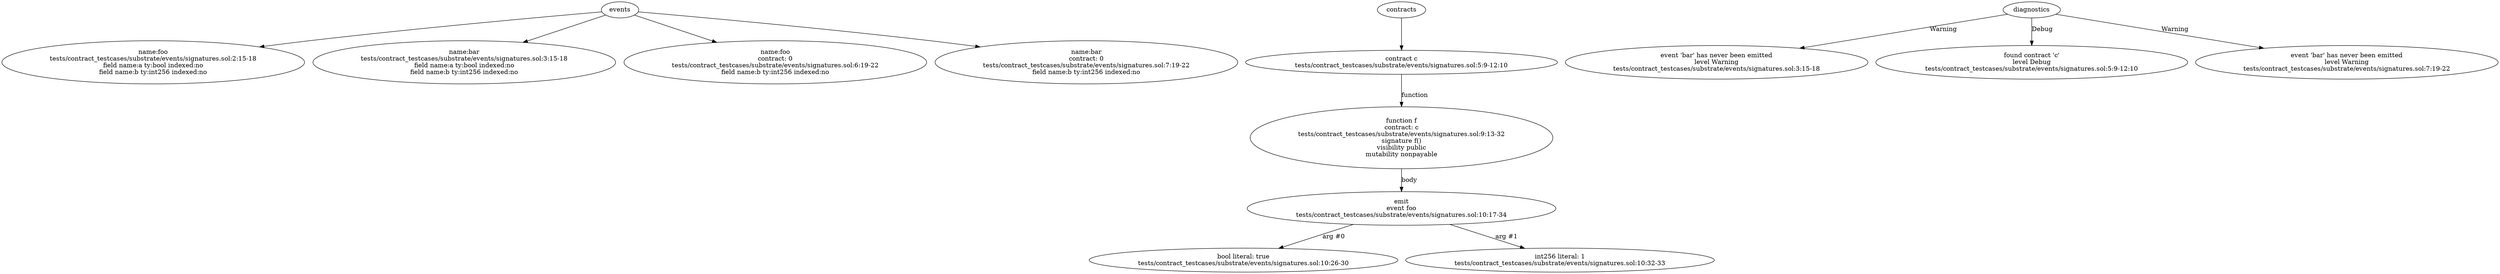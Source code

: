 strict digraph "tests/contract_testcases/substrate/events/signatures.sol" {
	foo [label="name:foo\ntests/contract_testcases/substrate/events/signatures.sol:2:15-18\nfield name:a ty:bool indexed:no\nfield name:b ty:int256 indexed:no"]
	bar [label="name:bar\ntests/contract_testcases/substrate/events/signatures.sol:3:15-18\nfield name:a ty:bool indexed:no\nfield name:b ty:int256 indexed:no"]
	foo_3 [label="name:foo\ncontract: 0\ntests/contract_testcases/substrate/events/signatures.sol:6:19-22\nfield name:b ty:int256 indexed:no"]
	bar_4 [label="name:bar\ncontract: 0\ntests/contract_testcases/substrate/events/signatures.sol:7:19-22\nfield name:b ty:int256 indexed:no"]
	contract [label="contract c\ntests/contract_testcases/substrate/events/signatures.sol:5:9-12:10"]
	f [label="function f\ncontract: c\ntests/contract_testcases/substrate/events/signatures.sol:9:13-32\nsignature f()\nvisibility public\nmutability nonpayable"]
	emit [label="emit\nevent foo\ntests/contract_testcases/substrate/events/signatures.sol:10:17-34"]
	bool_literal [label="bool literal: true\ntests/contract_testcases/substrate/events/signatures.sol:10:26-30"]
	number_literal [label="int256 literal: 1\ntests/contract_testcases/substrate/events/signatures.sol:10:32-33"]
	diagnostic [label="event 'bar' has never been emitted\nlevel Warning\ntests/contract_testcases/substrate/events/signatures.sol:3:15-18"]
	diagnostic_13 [label="found contract 'c'\nlevel Debug\ntests/contract_testcases/substrate/events/signatures.sol:5:9-12:10"]
	diagnostic_14 [label="event 'bar' has never been emitted\nlevel Warning\ntests/contract_testcases/substrate/events/signatures.sol:7:19-22"]
	events -> foo
	events -> bar
	events -> foo_3
	events -> bar_4
	contracts -> contract
	contract -> f [label="function"]
	f -> emit [label="body"]
	emit -> bool_literal [label="arg #0"]
	emit -> number_literal [label="arg #1"]
	diagnostics -> diagnostic [label="Warning"]
	diagnostics -> diagnostic_13 [label="Debug"]
	diagnostics -> diagnostic_14 [label="Warning"]
}
